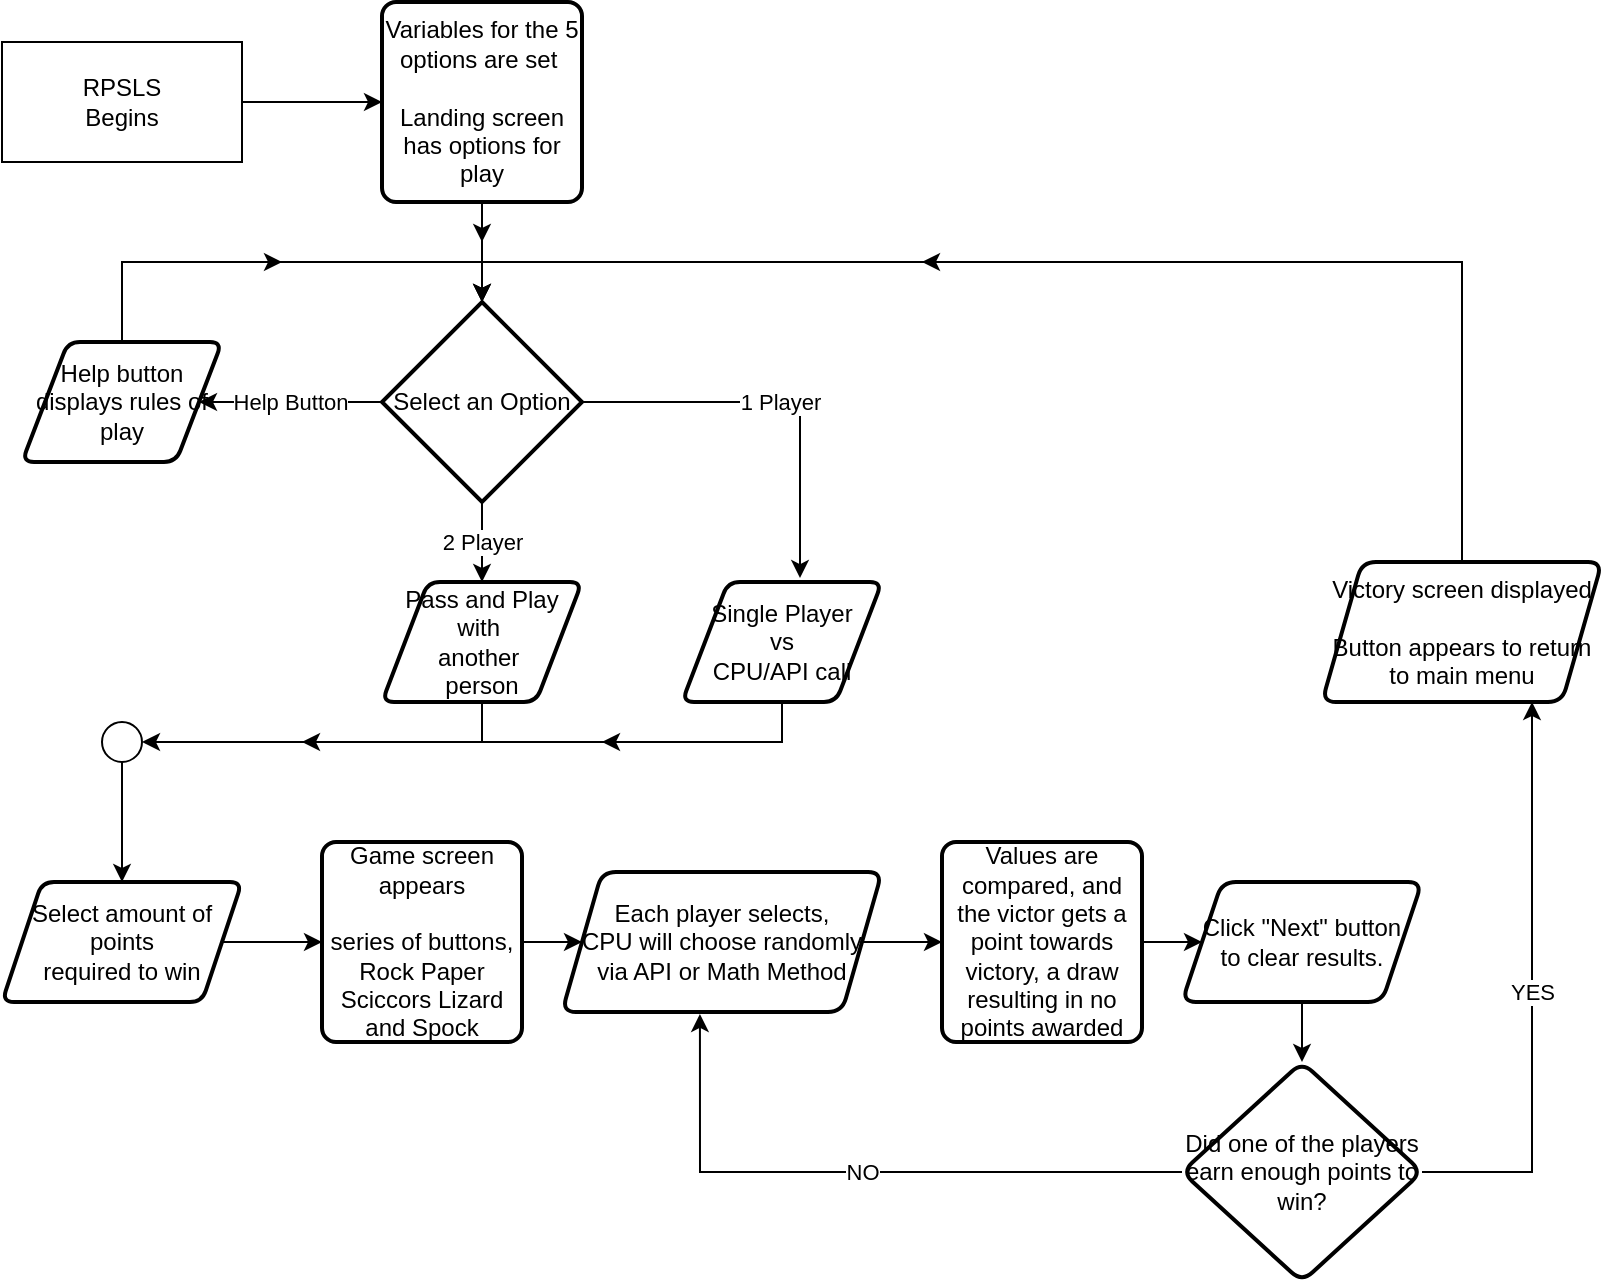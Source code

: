 <mxfile version="13.6.2" type="device"><diagram id="u21mcZ3eLsa3uaZn9qIU" name="Page-1"><mxGraphModel dx="1820" dy="823" grid="1" gridSize="10" guides="1" tooltips="1" connect="1" arrows="1" fold="1" page="1" pageScale="1" pageWidth="850" pageHeight="1100" math="0" shadow="0"><root><mxCell id="0"/><mxCell id="1" parent="0"/><mxCell id="3stb22o03PueFZv-N4j1-3" value="" style="edgeStyle=orthogonalEdgeStyle;rounded=0;orthogonalLoop=1;jettySize=auto;html=1;" edge="1" parent="1" source="3stb22o03PueFZv-N4j1-1" target="3stb22o03PueFZv-N4j1-2"><mxGeometry relative="1" as="geometry"/></mxCell><mxCell id="3stb22o03PueFZv-N4j1-1" value="RPSLS&lt;br&gt;Begins" style="rounded=0;whiteSpace=wrap;html=1;" vertex="1" parent="1"><mxGeometry x="10" y="30" width="120" height="60" as="geometry"/></mxCell><mxCell id="3stb22o03PueFZv-N4j1-11" value="" style="edgeStyle=orthogonalEdgeStyle;rounded=0;orthogonalLoop=1;jettySize=auto;html=1;" edge="1" parent="1" source="3stb22o03PueFZv-N4j1-2" target="3stb22o03PueFZv-N4j1-4"><mxGeometry relative="1" as="geometry"/></mxCell><mxCell id="3stb22o03PueFZv-N4j1-43" style="edgeStyle=orthogonalEdgeStyle;rounded=0;orthogonalLoop=1;jettySize=auto;html=1;exitX=0.5;exitY=1;exitDx=0;exitDy=0;" edge="1" parent="1" source="3stb22o03PueFZv-N4j1-2"><mxGeometry relative="1" as="geometry"><mxPoint x="250" y="130" as="targetPoint"/></mxGeometry></mxCell><mxCell id="3stb22o03PueFZv-N4j1-2" value="Variables for the 5 options are set&amp;nbsp;&lt;br&gt;&lt;br&gt;Landing screen has options for play" style="rounded=1;whiteSpace=wrap;html=1;absoluteArcSize=1;arcSize=14;strokeWidth=2;" vertex="1" parent="1"><mxGeometry x="200" y="10" width="100" height="100" as="geometry"/></mxCell><mxCell id="3stb22o03PueFZv-N4j1-8" value="Help Button" style="edgeStyle=orthogonalEdgeStyle;rounded=0;orthogonalLoop=1;jettySize=auto;html=1;entryX=1;entryY=0.5;entryDx=0;entryDy=0;" edge="1" parent="1" source="3stb22o03PueFZv-N4j1-4" target="3stb22o03PueFZv-N4j1-7"><mxGeometry relative="1" as="geometry"/></mxCell><mxCell id="3stb22o03PueFZv-N4j1-12" value="1 Player" style="edgeStyle=orthogonalEdgeStyle;rounded=0;orthogonalLoop=1;jettySize=auto;html=1;entryX=0.59;entryY=-0.033;entryDx=0;entryDy=0;entryPerimeter=0;" edge="1" parent="1" source="3stb22o03PueFZv-N4j1-4" target="3stb22o03PueFZv-N4j1-6"><mxGeometry relative="1" as="geometry"/></mxCell><mxCell id="3stb22o03PueFZv-N4j1-18" value="2 Player" style="edgeStyle=orthogonalEdgeStyle;rounded=0;orthogonalLoop=1;jettySize=auto;html=1;entryX=0.5;entryY=0;entryDx=0;entryDy=0;" edge="1" parent="1" source="3stb22o03PueFZv-N4j1-4" target="3stb22o03PueFZv-N4j1-5"><mxGeometry relative="1" as="geometry"/></mxCell><mxCell id="3stb22o03PueFZv-N4j1-4" value="Select an Option" style="strokeWidth=2;html=1;shape=mxgraph.flowchart.decision;whiteSpace=wrap;" vertex="1" parent="1"><mxGeometry x="200" y="160" width="100" height="100" as="geometry"/></mxCell><mxCell id="3stb22o03PueFZv-N4j1-36" style="edgeStyle=orthogonalEdgeStyle;rounded=0;orthogonalLoop=1;jettySize=auto;html=1;entryX=1;entryY=0.5;entryDx=0;entryDy=0;entryPerimeter=0;" edge="1" parent="1" source="3stb22o03PueFZv-N4j1-5" target="3stb22o03PueFZv-N4j1-35"><mxGeometry relative="1" as="geometry"><Array as="points"><mxPoint x="250" y="380"/></Array></mxGeometry></mxCell><mxCell id="3stb22o03PueFZv-N4j1-5" value="Pass and Play&lt;br&gt;with&amp;nbsp;&lt;br&gt;another&amp;nbsp;&lt;br&gt;person" style="shape=parallelogram;html=1;strokeWidth=2;perimeter=parallelogramPerimeter;whiteSpace=wrap;rounded=1;arcSize=12;size=0.23;" vertex="1" parent="1"><mxGeometry x="200" y="300" width="100" height="60" as="geometry"/></mxCell><mxCell id="3stb22o03PueFZv-N4j1-37" style="edgeStyle=orthogonalEdgeStyle;rounded=0;orthogonalLoop=1;jettySize=auto;html=1;" edge="1" parent="1" source="3stb22o03PueFZv-N4j1-6"><mxGeometry relative="1" as="geometry"><mxPoint x="160" y="380" as="targetPoint"/><Array as="points"><mxPoint x="400" y="380"/></Array></mxGeometry></mxCell><mxCell id="3stb22o03PueFZv-N4j1-38" style="edgeStyle=orthogonalEdgeStyle;rounded=0;orthogonalLoop=1;jettySize=auto;html=1;exitX=0.5;exitY=1;exitDx=0;exitDy=0;" edge="1" parent="1" source="3stb22o03PueFZv-N4j1-6"><mxGeometry relative="1" as="geometry"><mxPoint x="310" y="380" as="targetPoint"/><Array as="points"><mxPoint x="400" y="380"/></Array></mxGeometry></mxCell><mxCell id="3stb22o03PueFZv-N4j1-6" value="Single Player&lt;br&gt;vs&lt;br&gt;CPU/API call" style="shape=parallelogram;html=1;strokeWidth=2;perimeter=parallelogramPerimeter;whiteSpace=wrap;rounded=1;arcSize=12;size=0.23;" vertex="1" parent="1"><mxGeometry x="350" y="300" width="100" height="60" as="geometry"/></mxCell><mxCell id="3stb22o03PueFZv-N4j1-10" style="edgeStyle=orthogonalEdgeStyle;rounded=0;orthogonalLoop=1;jettySize=auto;html=1;entryX=0.5;entryY=0;entryDx=0;entryDy=0;entryPerimeter=0;" edge="1" parent="1" source="3stb22o03PueFZv-N4j1-7" target="3stb22o03PueFZv-N4j1-4"><mxGeometry relative="1" as="geometry"><Array as="points"><mxPoint x="70" y="140"/><mxPoint x="250" y="140"/></Array></mxGeometry></mxCell><mxCell id="3stb22o03PueFZv-N4j1-44" style="edgeStyle=orthogonalEdgeStyle;rounded=0;orthogonalLoop=1;jettySize=auto;html=1;" edge="1" parent="1" source="3stb22o03PueFZv-N4j1-7"><mxGeometry relative="1" as="geometry"><mxPoint x="150" y="140" as="targetPoint"/><Array as="points"><mxPoint x="70" y="140"/></Array></mxGeometry></mxCell><mxCell id="3stb22o03PueFZv-N4j1-7" value="Help button&lt;br&gt;displays rules of play" style="shape=parallelogram;html=1;strokeWidth=2;perimeter=parallelogramPerimeter;whiteSpace=wrap;rounded=1;arcSize=12;size=0.23;" vertex="1" parent="1"><mxGeometry x="20" y="180" width="100" height="60" as="geometry"/></mxCell><mxCell id="3stb22o03PueFZv-N4j1-25" value="" style="edgeStyle=orthogonalEdgeStyle;rounded=0;orthogonalLoop=1;jettySize=auto;html=1;" edge="1" parent="1" source="3stb22o03PueFZv-N4j1-16" target="3stb22o03PueFZv-N4j1-20"><mxGeometry relative="1" as="geometry"/></mxCell><mxCell id="3stb22o03PueFZv-N4j1-16" value="Select amount of points &lt;br&gt;required to win" style="shape=parallelogram;perimeter=parallelogramPerimeter;whiteSpace=wrap;html=1;fixedSize=1;rounded=1;strokeWidth=2;arcSize=12;" vertex="1" parent="1"><mxGeometry x="10" y="450" width="120" height="60" as="geometry"/></mxCell><mxCell id="3stb22o03PueFZv-N4j1-22" value="" style="edgeStyle=orthogonalEdgeStyle;rounded=0;orthogonalLoop=1;jettySize=auto;html=1;" edge="1" parent="1" source="3stb22o03PueFZv-N4j1-20" target="3stb22o03PueFZv-N4j1-21"><mxGeometry relative="1" as="geometry"/></mxCell><mxCell id="3stb22o03PueFZv-N4j1-20" value="Game screen appears&lt;br&gt;&lt;br&gt;series of buttons,&lt;br&gt;Rock Paper Sciccors Lizard and Spock" style="rounded=1;whiteSpace=wrap;html=1;absoluteArcSize=1;arcSize=14;strokeWidth=2;" vertex="1" parent="1"><mxGeometry x="170" y="430" width="100" height="100" as="geometry"/></mxCell><mxCell id="3stb22o03PueFZv-N4j1-24" value="" style="edgeStyle=orthogonalEdgeStyle;rounded=0;orthogonalLoop=1;jettySize=auto;html=1;" edge="1" parent="1" source="3stb22o03PueFZv-N4j1-21" target="3stb22o03PueFZv-N4j1-23"><mxGeometry relative="1" as="geometry"/></mxCell><mxCell id="3stb22o03PueFZv-N4j1-21" value="Each player selects,&lt;br&gt;CPU will choose randomly via API or Math Method" style="shape=parallelogram;perimeter=parallelogramPerimeter;whiteSpace=wrap;html=1;fixedSize=1;rounded=1;strokeWidth=2;arcSize=14;" vertex="1" parent="1"><mxGeometry x="290" y="445" width="160" height="70" as="geometry"/></mxCell><mxCell id="3stb22o03PueFZv-N4j1-29" value="" style="edgeStyle=orthogonalEdgeStyle;rounded=0;orthogonalLoop=1;jettySize=auto;html=1;" edge="1" parent="1" source="3stb22o03PueFZv-N4j1-23" target="3stb22o03PueFZv-N4j1-28"><mxGeometry relative="1" as="geometry"/></mxCell><mxCell id="3stb22o03PueFZv-N4j1-23" value="Values are compared, and the victor gets a point towards victory, a draw resulting in no points awarded" style="rounded=1;whiteSpace=wrap;html=1;absoluteArcSize=1;arcSize=14;strokeWidth=2;" vertex="1" parent="1"><mxGeometry x="480" y="430" width="100" height="100" as="geometry"/></mxCell><mxCell id="3stb22o03PueFZv-N4j1-31" value="NO" style="edgeStyle=orthogonalEdgeStyle;rounded=0;orthogonalLoop=1;jettySize=auto;html=1;entryX=0.431;entryY=1.014;entryDx=0;entryDy=0;entryPerimeter=0;" edge="1" parent="1" source="3stb22o03PueFZv-N4j1-26" target="3stb22o03PueFZv-N4j1-21"><mxGeometry relative="1" as="geometry"/></mxCell><mxCell id="3stb22o03PueFZv-N4j1-40" value="YES" style="edgeStyle=orthogonalEdgeStyle;rounded=0;orthogonalLoop=1;jettySize=auto;html=1;entryX=0.75;entryY=1;entryDx=0;entryDy=0;" edge="1" parent="1" source="3stb22o03PueFZv-N4j1-26" target="3stb22o03PueFZv-N4j1-32"><mxGeometry relative="1" as="geometry"><Array as="points"><mxPoint x="775" y="595"/></Array></mxGeometry></mxCell><mxCell id="3stb22o03PueFZv-N4j1-26" value="Did one of the players earn enough points to win?" style="rhombus;whiteSpace=wrap;html=1;rounded=1;strokeWidth=2;arcSize=14;" vertex="1" parent="1"><mxGeometry x="600" y="540" width="120" height="110" as="geometry"/></mxCell><mxCell id="3stb22o03PueFZv-N4j1-30" value="" style="edgeStyle=orthogonalEdgeStyle;rounded=0;orthogonalLoop=1;jettySize=auto;html=1;" edge="1" parent="1" source="3stb22o03PueFZv-N4j1-28" target="3stb22o03PueFZv-N4j1-26"><mxGeometry relative="1" as="geometry"/></mxCell><mxCell id="3stb22o03PueFZv-N4j1-28" value="Click &quot;Next&quot; button&lt;br&gt;to clear results." style="shape=parallelogram;perimeter=parallelogramPerimeter;whiteSpace=wrap;html=1;fixedSize=1;rounded=1;strokeWidth=2;arcSize=14;" vertex="1" parent="1"><mxGeometry x="600" y="450" width="120" height="60" as="geometry"/></mxCell><mxCell id="3stb22o03PueFZv-N4j1-41" style="edgeStyle=orthogonalEdgeStyle;rounded=0;orthogonalLoop=1;jettySize=auto;html=1;entryX=0.5;entryY=0;entryDx=0;entryDy=0;entryPerimeter=0;" edge="1" parent="1" source="3stb22o03PueFZv-N4j1-32" target="3stb22o03PueFZv-N4j1-4"><mxGeometry relative="1" as="geometry"><Array as="points"><mxPoint x="740" y="140"/><mxPoint x="250" y="140"/></Array></mxGeometry></mxCell><mxCell id="3stb22o03PueFZv-N4j1-42" style="edgeStyle=orthogonalEdgeStyle;rounded=0;orthogonalLoop=1;jettySize=auto;html=1;" edge="1" parent="1" source="3stb22o03PueFZv-N4j1-32"><mxGeometry relative="1" as="geometry"><mxPoint x="470" y="140" as="targetPoint"/><Array as="points"><mxPoint x="740" y="140"/></Array></mxGeometry></mxCell><mxCell id="3stb22o03PueFZv-N4j1-32" value="Victory screen displayed&lt;br&gt;&lt;br&gt;Button appears to return to main menu" style="shape=parallelogram;perimeter=parallelogramPerimeter;whiteSpace=wrap;html=1;fixedSize=1;rounded=1;strokeWidth=2;arcSize=14;" vertex="1" parent="1"><mxGeometry x="670" y="290" width="140" height="70" as="geometry"/></mxCell><mxCell id="3stb22o03PueFZv-N4j1-39" style="edgeStyle=orthogonalEdgeStyle;rounded=0;orthogonalLoop=1;jettySize=auto;html=1;exitX=0.5;exitY=1;exitDx=0;exitDy=0;exitPerimeter=0;entryX=0.5;entryY=0;entryDx=0;entryDy=0;" edge="1" parent="1" source="3stb22o03PueFZv-N4j1-35" target="3stb22o03PueFZv-N4j1-16"><mxGeometry relative="1" as="geometry"/></mxCell><mxCell id="3stb22o03PueFZv-N4j1-35" value="" style="verticalLabelPosition=bottom;verticalAlign=top;html=1;shape=mxgraph.flowchart.on-page_reference;" vertex="1" parent="1"><mxGeometry x="60" y="370" width="20" height="20" as="geometry"/></mxCell></root></mxGraphModel></diagram></mxfile>